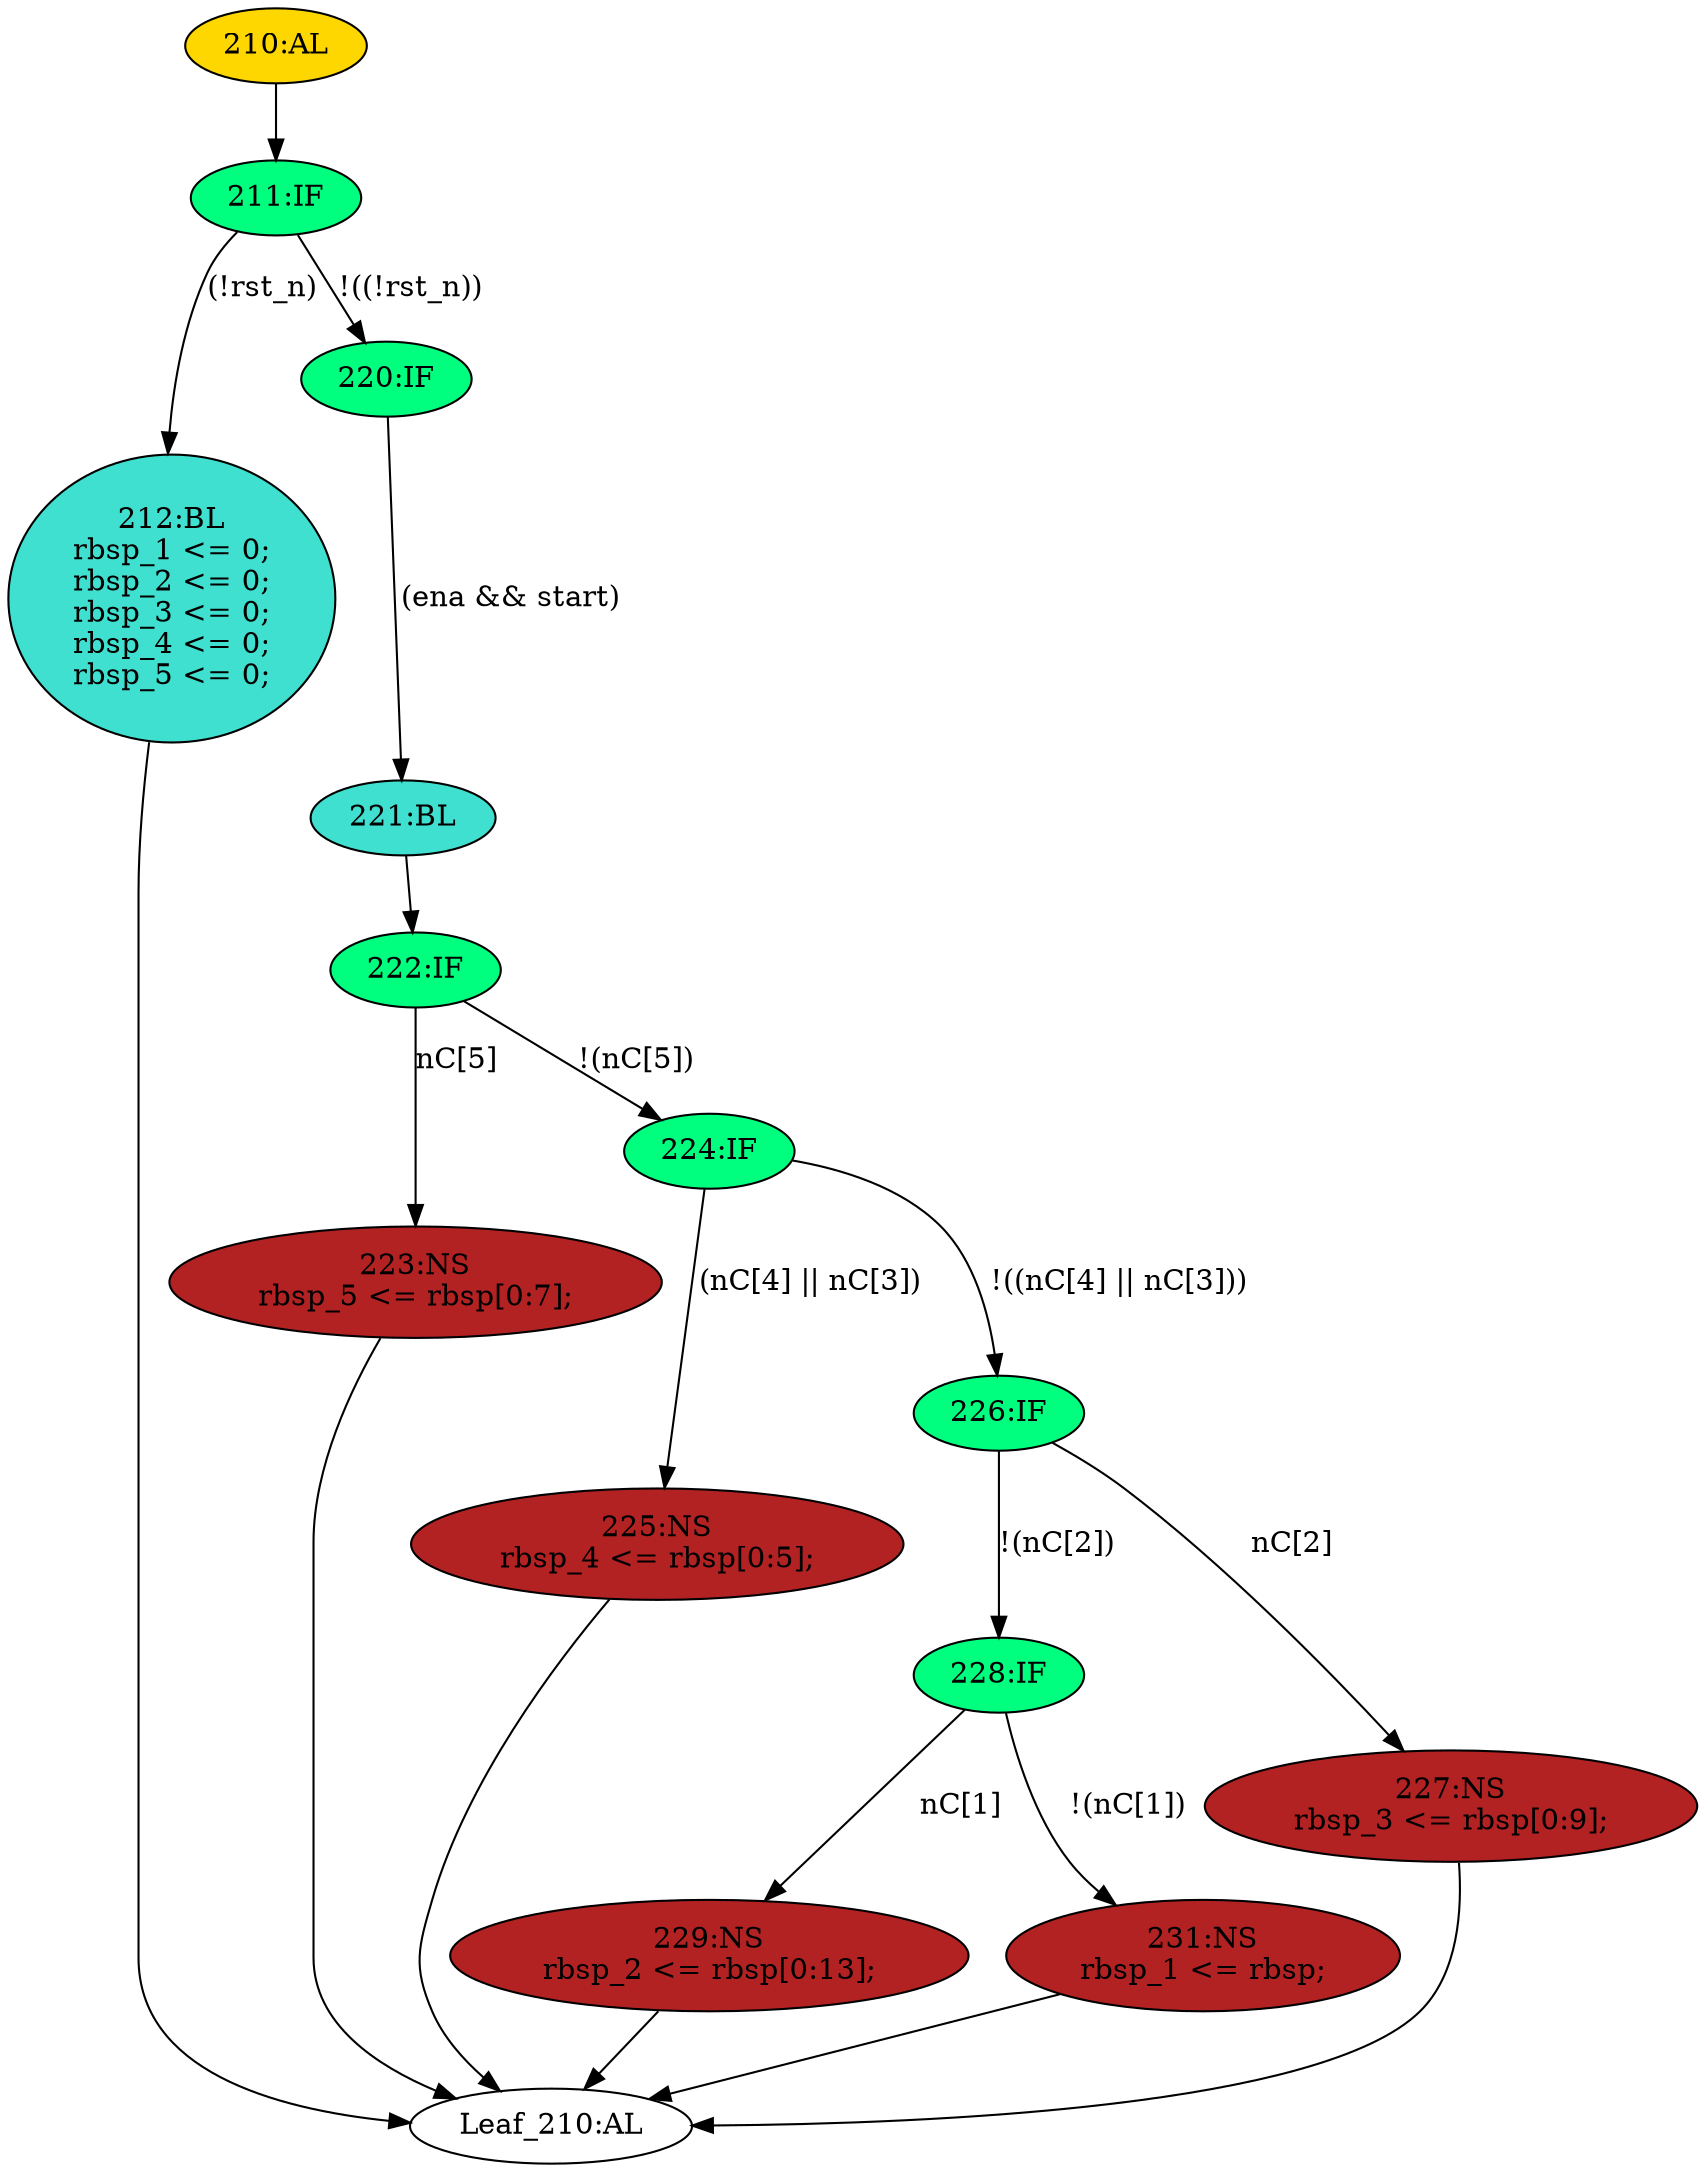 strict digraph "" {
	node [label="\N"];
	"211:IF"	 [ast="<pyverilog.vparser.ast.IfStatement object at 0x7f204c6dd8d0>",
		fillcolor=springgreen,
		label="211:IF",
		statements="[]",
		style=filled,
		typ=IfStatement];
	"212:BL"	 [ast="<pyverilog.vparser.ast.Block object at 0x7f204c6da990>",
		fillcolor=turquoise,
		label="212:BL
rbsp_1 <= 0;
rbsp_2 <= 0;
rbsp_3 <= 0;
rbsp_4 <= 0;
rbsp_5 <= 0;",
		statements="[<pyverilog.vparser.ast.NonblockingSubstitution object at 0x7f204c6da9d0>, <pyverilog.vparser.ast.NonblockingSubstitution object \
at 0x7f204c6dab10>, <pyverilog.vparser.ast.NonblockingSubstitution object at 0x7f204c6dac50>, <pyverilog.vparser.ast.NonblockingSubstitution \
object at 0x7f204c6dad90>, <pyverilog.vparser.ast.NonblockingSubstitution object at 0x7f204c6daed0>]",
		style=filled,
		typ=Block];
	"211:IF" -> "212:BL"	 [cond="['rst_n']",
		label="(!rst_n)",
		lineno=211];
	"220:IF"	 [ast="<pyverilog.vparser.ast.IfStatement object at 0x7f204c6dda10>",
		fillcolor=springgreen,
		label="220:IF",
		statements="[]",
		style=filled,
		typ=IfStatement];
	"211:IF" -> "220:IF"	 [cond="['rst_n']",
		label="!((!rst_n))",
		lineno=211];
	"225:NS"	 [ast="<pyverilog.vparser.ast.NonblockingSubstitution object at 0x7f204c6da310>",
		fillcolor=firebrick,
		label="225:NS
rbsp_4 <= rbsp[0:5];",
		statements="[<pyverilog.vparser.ast.NonblockingSubstitution object at 0x7f204c6da310>]",
		style=filled,
		typ=NonblockingSubstitution];
	"Leaf_210:AL"	 [def_var="['rbsp_4', 'rbsp_5', 'rbsp_2', 'rbsp_3', 'rbsp_1']",
		label="Leaf_210:AL"];
	"225:NS" -> "Leaf_210:AL"	 [cond="[]",
		lineno=None];
	"223:NS"	 [ast="<pyverilog.vparser.ast.NonblockingSubstitution object at 0x7f204c6da6d0>",
		fillcolor=firebrick,
		label="223:NS
rbsp_5 <= rbsp[0:7];",
		statements="[<pyverilog.vparser.ast.NonblockingSubstitution object at 0x7f204c6da6d0>]",
		style=filled,
		typ=NonblockingSubstitution];
	"223:NS" -> "Leaf_210:AL"	 [cond="[]",
		lineno=None];
	"221:BL"	 [ast="<pyverilog.vparser.ast.Block object at 0x7f204c6dda90>",
		fillcolor=turquoise,
		label="221:BL",
		statements="[]",
		style=filled,
		typ=Block];
	"222:IF"	 [ast="<pyverilog.vparser.ast.IfStatement object at 0x7f204c6ddad0>",
		fillcolor=springgreen,
		label="222:IF",
		statements="[]",
		style=filled,
		typ=IfStatement];
	"221:BL" -> "222:IF"	 [cond="[]",
		lineno=None];
	"212:BL" -> "Leaf_210:AL"	 [cond="[]",
		lineno=None];
	"220:IF" -> "221:BL"	 [cond="['ena', 'start']",
		label="(ena && start)",
		lineno=220];
	"210:AL"	 [ast="<pyverilog.vparser.ast.Always object at 0x7f204c6ff110>",
		clk_sens=True,
		fillcolor=gold,
		label="210:AL",
		sens="['clk', 'rst_n']",
		statements="[]",
		style=filled,
		typ=Always,
		use_var="['rst_n', 'nC', 'start', 'ena', 'rbsp']"];
	"210:AL" -> "211:IF"	 [cond="[]",
		lineno=None];
	"228:IF"	 [ast="<pyverilog.vparser.ast.IfStatement object at 0x7f204c6ddb90>",
		fillcolor=springgreen,
		label="228:IF",
		statements="[]",
		style=filled,
		typ=IfStatement];
	"229:NS"	 [ast="<pyverilog.vparser.ast.NonblockingSubstitution object at 0x7f204c6ddd50>",
		fillcolor=firebrick,
		label="229:NS
rbsp_2 <= rbsp[0:13];",
		statements="[<pyverilog.vparser.ast.NonblockingSubstitution object at 0x7f204c6ddd50>]",
		style=filled,
		typ=NonblockingSubstitution];
	"228:IF" -> "229:NS"	 [cond="['nC']",
		label="nC[1]",
		lineno=228];
	"231:NS"	 [ast="<pyverilog.vparser.ast.NonblockingSubstitution object at 0x7f204c6ddbd0>",
		fillcolor=firebrick,
		label="231:NS
rbsp_1 <= rbsp;",
		statements="[<pyverilog.vparser.ast.NonblockingSubstitution object at 0x7f204c6ddbd0>]",
		style=filled,
		typ=NonblockingSubstitution];
	"228:IF" -> "231:NS"	 [cond="['nC']",
		label="!(nC[1])",
		lineno=228];
	"226:IF"	 [ast="<pyverilog.vparser.ast.IfStatement object at 0x7f204c6ddb50>",
		fillcolor=springgreen,
		label="226:IF",
		statements="[]",
		style=filled,
		typ=IfStatement];
	"226:IF" -> "228:IF"	 [cond="['nC']",
		label="!(nC[2])",
		lineno=226];
	"227:NS"	 [ast="<pyverilog.vparser.ast.NonblockingSubstitution object at 0x7f204c6da050>",
		fillcolor=firebrick,
		label="227:NS
rbsp_3 <= rbsp[0:9];",
		statements="[<pyverilog.vparser.ast.NonblockingSubstitution object at 0x7f204c6da050>]",
		style=filled,
		typ=NonblockingSubstitution];
	"226:IF" -> "227:NS"	 [cond="['nC']",
		label="nC[2]",
		lineno=226];
	"229:NS" -> "Leaf_210:AL"	 [cond="[]",
		lineno=None];
	"227:NS" -> "Leaf_210:AL"	 [cond="[]",
		lineno=None];
	"222:IF" -> "223:NS"	 [cond="['nC']",
		label="nC[5]",
		lineno=222];
	"224:IF"	 [ast="<pyverilog.vparser.ast.IfStatement object at 0x7f204c6ddb10>",
		fillcolor=springgreen,
		label="224:IF",
		statements="[]",
		style=filled,
		typ=IfStatement];
	"222:IF" -> "224:IF"	 [cond="['nC']",
		label="!(nC[5])",
		lineno=222];
	"224:IF" -> "225:NS"	 [cond="['nC', 'nC']",
		label="(nC[4] || nC[3])",
		lineno=224];
	"224:IF" -> "226:IF"	 [cond="['nC', 'nC']",
		label="!((nC[4] || nC[3]))",
		lineno=224];
	"231:NS" -> "Leaf_210:AL"	 [cond="[]",
		lineno=None];
}
